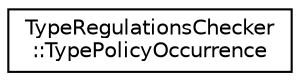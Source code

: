 digraph "Graphical Class Hierarchy"
{
 // LATEX_PDF_SIZE
  edge [fontname="Helvetica",fontsize="10",labelfontname="Helvetica",labelfontsize="10"];
  node [fontname="Helvetica",fontsize="10",shape=record];
  rankdir="LR";
  Node0 [label="TypeRegulationsChecker\l::TypePolicyOccurrence",height=0.2,width=0.4,color="black", fillcolor="white", style="filled",URL="$structoperations__research_1_1_type_regulations_checker_1_1_type_policy_occurrence.html",tooltip=" "];
}
